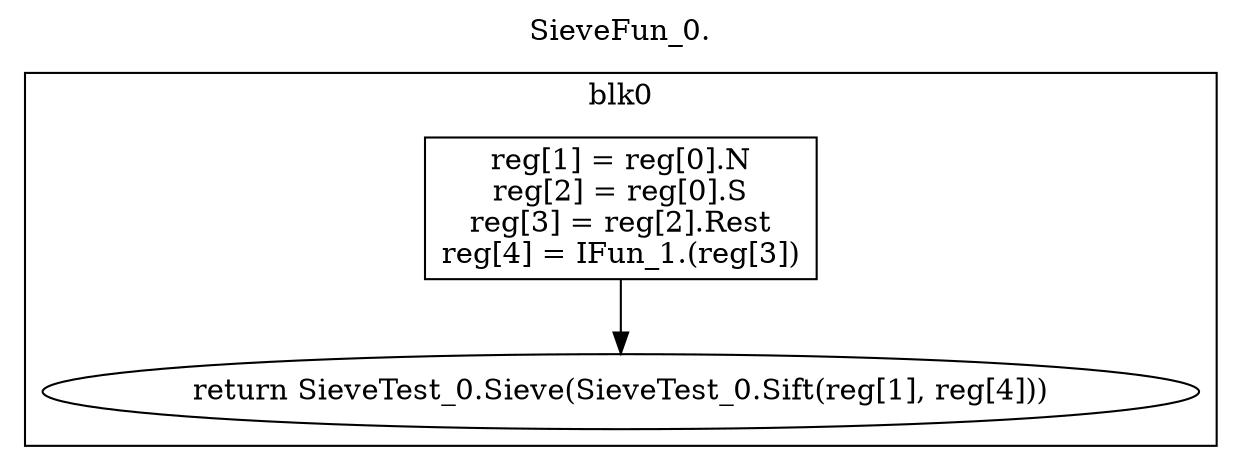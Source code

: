 digraph {
  rankdir=TB;
  b0_l0 -> b0_ret
  b0_l0 [label="reg[1] = reg[0].N\nreg[2] = reg[0].S\nreg[3] = reg[2].Rest\nreg[4] = IFun_1.(reg[3])\n", shape=box]
  b0_ret [label="return SieveTest_0.Sieve(SieveTest_0.Sift(reg[1], reg[4]))"]
  subgraph cluster_b0 {
    label = "blk0";
    b0_l0;
    b0_ret;
  }
  labelloc="t"
  label="SieveFun_0."
}